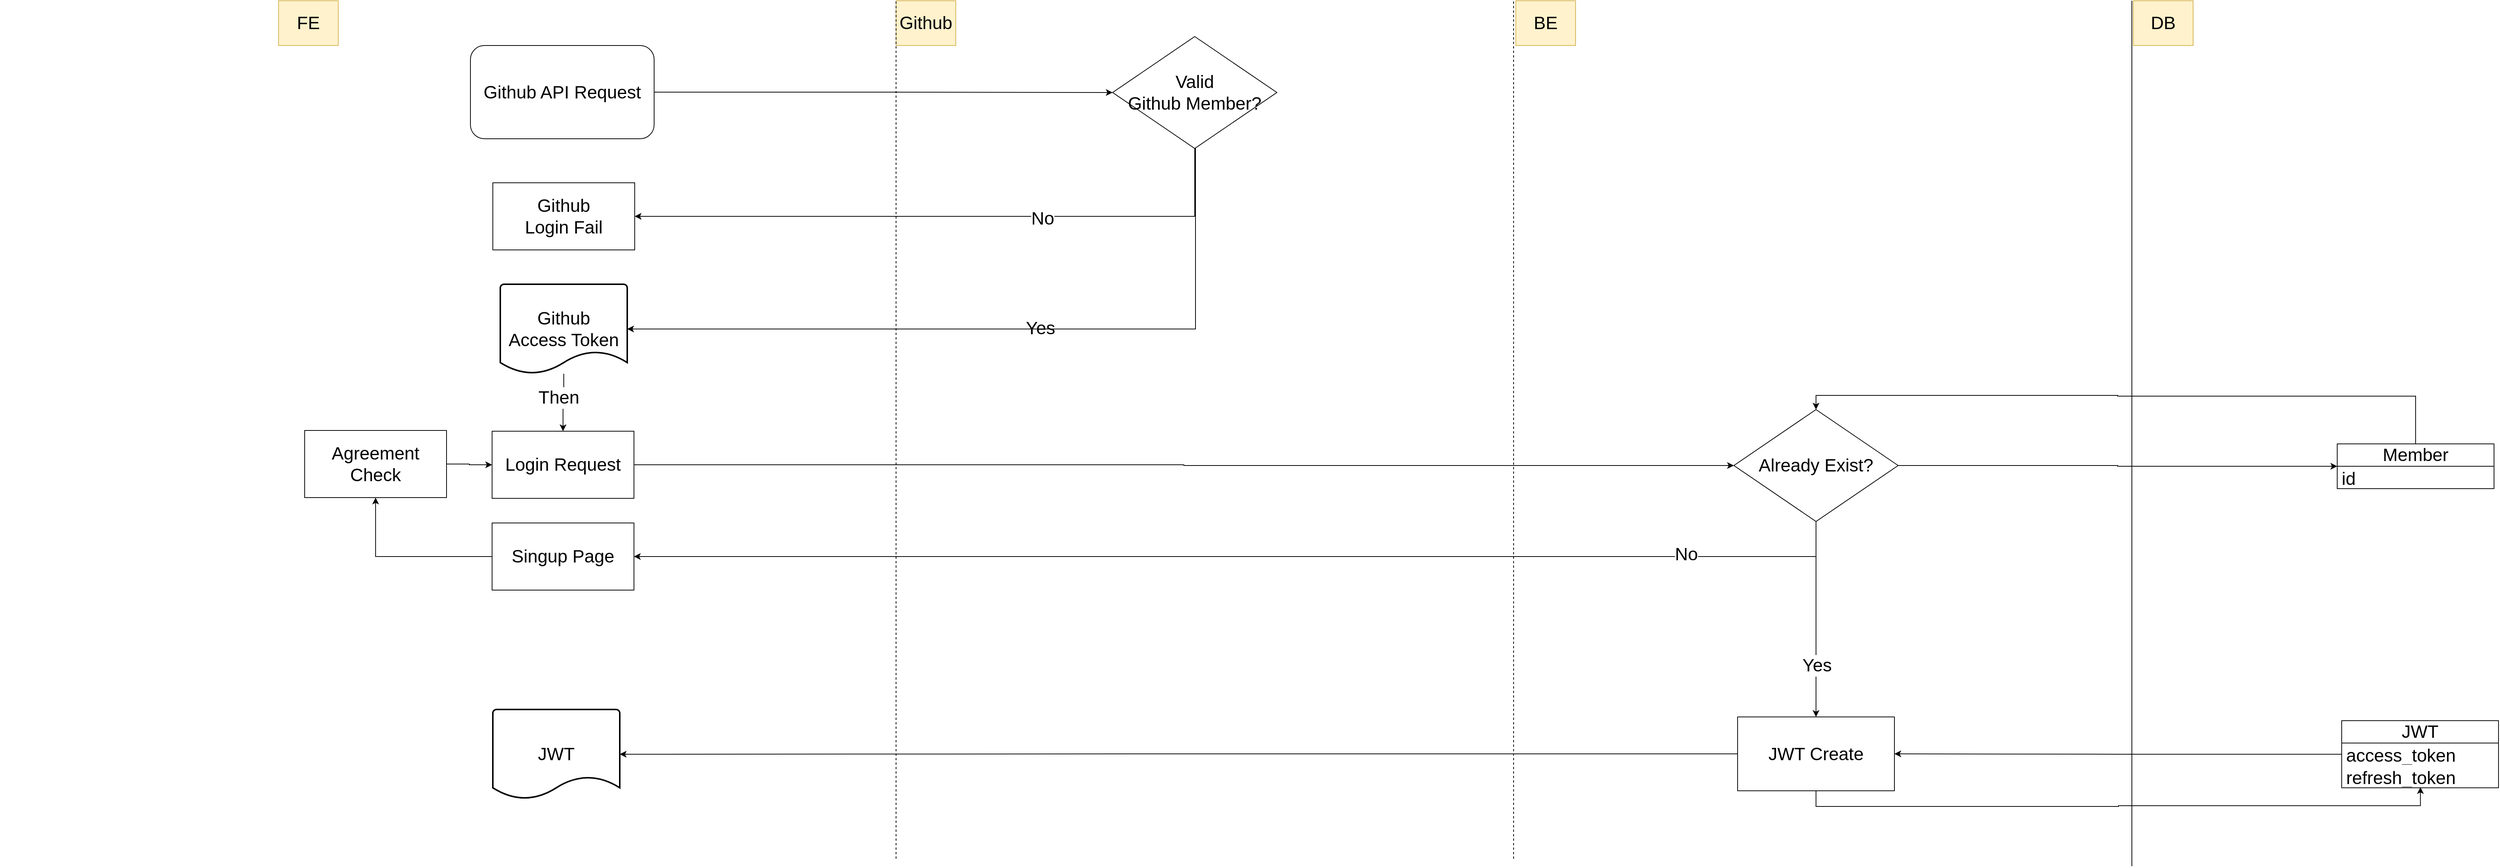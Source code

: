 <mxfile version="22.1.18" type="github" pages="2">
  <diagram name="로그인-토큰발급" id="oMTvJh4s9uJ8uuH1-UVI">
    <mxGraphModel dx="2432" dy="419" grid="1" gridSize="10" guides="0" tooltips="1" connect="1" arrows="1" fold="1" page="1" pageScale="1" pageWidth="827" pageHeight="1169" math="0" shadow="0">
      <root>
        <mxCell id="0" />
        <mxCell id="1" parent="0" />
        <mxCell id="nz82AR-Ov8s2bVuygeAf-11" value="&lt;font style=&quot;font-size: 24px;&quot;&gt;Github &lt;br&gt;Login Fail&lt;/font&gt;" style="rounded=0;whiteSpace=wrap;html=1;strokeColor=default;align=center;verticalAlign=middle;fontFamily=Helvetica;fontSize=12;fontColor=default;fillColor=default;" parent="1" vertex="1">
          <mxGeometry x="-540" y="244" width="190" height="90" as="geometry" />
        </mxCell>
        <mxCell id="qJzitQyAfh_56pQlFVJ--39" value="" style="edgeStyle=orthogonalEdgeStyle;rounded=0;orthogonalLoop=1;jettySize=auto;html=1;" edge="1" parent="1" source="Zw-oJK_PBZ7GMt8sFQZV-1" target="lEhialjVt_rpHtly2fDx-6">
          <mxGeometry relative="1" as="geometry" />
        </mxCell>
        <mxCell id="Zw-oJK_PBZ7GMt8sFQZV-1" value="&lt;font style=&quot;font-size: 24px;&quot;&gt;Github &lt;br&gt;Access Token&lt;/font&gt;" style="strokeWidth=2;html=1;shape=mxgraph.flowchart.document2;whiteSpace=wrap;size=0.25;" parent="1" vertex="1">
          <mxGeometry x="-530" y="380" width="170" height="120" as="geometry" />
        </mxCell>
        <mxCell id="qJzitQyAfh_56pQlFVJ--26" style="edgeStyle=orthogonalEdgeStyle;rounded=0;orthogonalLoop=1;jettySize=auto;html=1;entryX=1;entryY=0.5;entryDx=0;entryDy=0;" edge="1" parent="1" source="Zw-oJK_PBZ7GMt8sFQZV-38" target="lEhialjVt_rpHtly2fDx-42">
          <mxGeometry relative="1" as="geometry" />
        </mxCell>
        <object label="&lt;font style=&quot;font-size: 24px;&quot;&gt;JWT&lt;/font&gt;" id="Zw-oJK_PBZ7GMt8sFQZV-38">
          <mxCell style="swimlane;fontStyle=0;childLayout=stackLayout;horizontal=1;startSize=30;horizontalStack=0;resizeParent=1;resizeParentMax=0;resizeLast=0;collapsible=1;marginBottom=0;whiteSpace=wrap;html=1;" parent="1" vertex="1">
            <mxGeometry x="1936" y="965" width="210" height="90" as="geometry">
              <mxRectangle x="160" y="1017" width="60" height="30" as="alternateBounds" />
            </mxGeometry>
          </mxCell>
        </object>
        <mxCell id="Zw-oJK_PBZ7GMt8sFQZV-39" value="&lt;font style=&quot;font-size: 24px;&quot;&gt;access_token&lt;/font&gt;" style="text;strokeColor=none;fillColor=none;align=left;verticalAlign=middle;spacingLeft=4;spacingRight=4;overflow=hidden;points=[[0,0.5],[1,0.5]];portConstraint=eastwest;rotatable=0;whiteSpace=wrap;html=1;" parent="Zw-oJK_PBZ7GMt8sFQZV-38" vertex="1">
          <mxGeometry y="30" width="210" height="30" as="geometry" />
        </mxCell>
        <mxCell id="Zw-oJK_PBZ7GMt8sFQZV-40" value="&lt;font style=&quot;font-size: 24px;&quot;&gt;refresh_token&lt;/font&gt;" style="text;strokeColor=none;fillColor=none;align=left;verticalAlign=middle;spacingLeft=4;spacingRight=4;overflow=hidden;points=[[0,0.5],[1,0.5]];portConstraint=eastwest;rotatable=0;whiteSpace=wrap;html=1;" parent="Zw-oJK_PBZ7GMt8sFQZV-38" vertex="1">
          <mxGeometry y="60" width="210" height="30" as="geometry" />
        </mxCell>
        <mxCell id="JmVFnfvvYfjK1NHhv5S9-3" value="&lt;font style=&quot;font-size: 24px;&quot;&gt;Github&lt;/font&gt;" style="text;html=1;strokeColor=#d6b656;fillColor=#fff2cc;align=center;verticalAlign=middle;whiteSpace=wrap;rounded=0;" vertex="1" parent="1">
          <mxGeometry width="80" height="60" as="geometry" />
        </mxCell>
        <mxCell id="JmVFnfvvYfjK1NHhv5S9-4" value="&lt;font style=&quot;font-size: 24px;&quot;&gt;FE&lt;/font&gt;" style="text;html=1;strokeColor=#d6b656;fillColor=#fff2cc;align=center;verticalAlign=middle;whiteSpace=wrap;rounded=0;" vertex="1" parent="1">
          <mxGeometry x="-827" width="80" height="60" as="geometry" />
        </mxCell>
        <mxCell id="JmVFnfvvYfjK1NHhv5S9-5" value="&lt;font style=&quot;font-size: 24px;&quot;&gt;BE&lt;/font&gt;" style="text;html=1;strokeColor=#d6b656;fillColor=#fff2cc;align=center;verticalAlign=middle;whiteSpace=wrap;rounded=0;" vertex="1" parent="1">
          <mxGeometry x="830" width="80" height="60" as="geometry" />
        </mxCell>
        <mxCell id="qJzitQyAfh_56pQlFVJ--32" style="edgeStyle=orthogonalEdgeStyle;rounded=0;orthogonalLoop=1;jettySize=auto;html=1;entryX=0;entryY=0.5;entryDx=0;entryDy=0;" edge="1" parent="1" source="JmVFnfvvYfjK1NHhv5S9-6" target="lEhialjVt_rpHtly2fDx-40">
          <mxGeometry relative="1" as="geometry" />
        </mxCell>
        <mxCell id="JmVFnfvvYfjK1NHhv5S9-6" value="&lt;font style=&quot;font-size: 24px;&quot;&gt;Github API Request&lt;/font&gt;" style="rounded=1;whiteSpace=wrap;html=1;" vertex="1" parent="1">
          <mxGeometry x="-570" y="60" width="246" height="125" as="geometry" />
        </mxCell>
        <mxCell id="JmVFnfvvYfjK1NHhv5S9-8" value="&lt;font style=&quot;font-size: 24px;&quot;&gt;DB&lt;/font&gt;" style="text;html=1;strokeColor=#d6b656;fillColor=#fff2cc;align=center;verticalAlign=middle;whiteSpace=wrap;rounded=0;" vertex="1" parent="1">
          <mxGeometry x="1657" width="80" height="60" as="geometry" />
        </mxCell>
        <mxCell id="qJzitQyAfh_56pQlFVJ--44" style="edgeStyle=orthogonalEdgeStyle;rounded=0;orthogonalLoop=1;jettySize=auto;html=1;entryX=0;entryY=0.5;entryDx=0;entryDy=0;" edge="1" parent="1" source="lEhialjVt_rpHtly2fDx-6" target="lEhialjVt_rpHtly2fDx-41">
          <mxGeometry relative="1" as="geometry" />
        </mxCell>
        <mxCell id="lEhialjVt_rpHtly2fDx-6" value="&lt;font style=&quot;font-size: 24px;&quot;&gt;Login Request&lt;/font&gt;" style="rounded=0;whiteSpace=wrap;html=1;strokeColor=default;align=center;verticalAlign=middle;fontFamily=Helvetica;fontSize=12;fontColor=default;fillColor=default;" vertex="1" parent="1">
          <mxGeometry x="-541" y="577" width="190" height="90" as="geometry" />
        </mxCell>
        <mxCell id="qJzitQyAfh_56pQlFVJ--15" style="edgeStyle=orthogonalEdgeStyle;rounded=0;orthogonalLoop=1;jettySize=auto;html=1;entryX=0.5;entryY=1;entryDx=0;entryDy=0;" edge="1" parent="1" source="lEhialjVt_rpHtly2fDx-16" target="lEhialjVt_rpHtly2fDx-22">
          <mxGeometry relative="1" as="geometry" />
        </mxCell>
        <mxCell id="qJzitQyAfh_56pQlFVJ--38" value="" style="edgeStyle=orthogonalEdgeStyle;rounded=0;orthogonalLoop=1;jettySize=auto;html=1;" edge="1" parent="1" source="lEhialjVt_rpHtly2fDx-22" target="lEhialjVt_rpHtly2fDx-6">
          <mxGeometry relative="1" as="geometry" />
        </mxCell>
        <mxCell id="lEhialjVt_rpHtly2fDx-22" value="&lt;font style=&quot;font-size: 24px;&quot;&gt;Agreement Check&lt;/font&gt;" style="rounded=0;whiteSpace=wrap;html=1;strokeColor=default;align=center;verticalAlign=middle;fontFamily=Helvetica;fontSize=12;fontColor=default;fillColor=default;" vertex="1" parent="1">
          <mxGeometry x="-792" y="576" width="190" height="90" as="geometry" />
        </mxCell>
        <mxCell id="lEhialjVt_rpHtly2fDx-37" value="&lt;span style=&quot;font-size: 24px;&quot;&gt;JWT&lt;/span&gt;" style="strokeWidth=2;html=1;shape=mxgraph.flowchart.document2;whiteSpace=wrap;size=0.25;" vertex="1" parent="1">
          <mxGeometry x="-540" y="950" width="170" height="120" as="geometry" />
        </mxCell>
        <mxCell id="qJzitQyAfh_56pQlFVJ--35" style="edgeStyle=orthogonalEdgeStyle;rounded=0;orthogonalLoop=1;jettySize=auto;html=1;entryX=1;entryY=0.5;entryDx=0;entryDy=0;" edge="1" parent="1" source="lEhialjVt_rpHtly2fDx-40" target="nz82AR-Ov8s2bVuygeAf-11">
          <mxGeometry relative="1" as="geometry">
            <Array as="points">
              <mxPoint x="400" y="289" />
            </Array>
          </mxGeometry>
        </mxCell>
        <mxCell id="lEhialjVt_rpHtly2fDx-40" value="&lt;font style=&quot;font-size: 24px;&quot;&gt;Valid &lt;br&gt;Github Member?&lt;/font&gt;" style="rhombus;whiteSpace=wrap;html=1;" vertex="1" parent="1">
          <mxGeometry x="290" y="48" width="220" height="150" as="geometry" />
        </mxCell>
        <mxCell id="qJzitQyAfh_56pQlFVJ--18" style="edgeStyle=orthogonalEdgeStyle;rounded=0;orthogonalLoop=1;jettySize=auto;html=1;entryX=0.5;entryY=0;entryDx=0;entryDy=0;" edge="1" parent="1" source="lEhialjVt_rpHtly2fDx-41" target="lEhialjVt_rpHtly2fDx-42">
          <mxGeometry relative="1" as="geometry" />
        </mxCell>
        <mxCell id="qJzitQyAfh_56pQlFVJ--46" style="edgeStyle=orthogonalEdgeStyle;rounded=0;orthogonalLoop=1;jettySize=auto;html=1;entryX=0;entryY=0.5;entryDx=0;entryDy=0;" edge="1" parent="1" source="lEhialjVt_rpHtly2fDx-41" target="qJzitQyAfh_56pQlFVJ--21">
          <mxGeometry relative="1" as="geometry" />
        </mxCell>
        <mxCell id="qJzitQyAfh_56pQlFVJ--48" style="edgeStyle=orthogonalEdgeStyle;rounded=0;orthogonalLoop=1;jettySize=auto;html=1;entryX=1;entryY=0.5;entryDx=0;entryDy=0;" edge="1" parent="1" source="lEhialjVt_rpHtly2fDx-41" target="lEhialjVt_rpHtly2fDx-16">
          <mxGeometry relative="1" as="geometry">
            <Array as="points">
              <mxPoint x="1232" y="745" />
            </Array>
          </mxGeometry>
        </mxCell>
        <mxCell id="lEhialjVt_rpHtly2fDx-41" value="&lt;span style=&quot;font-size: 24px;&quot;&gt;Already Exist?&lt;/span&gt;" style="rhombus;whiteSpace=wrap;html=1;" vertex="1" parent="1">
          <mxGeometry x="1122" y="548" width="220" height="150" as="geometry" />
        </mxCell>
        <mxCell id="lEhialjVt_rpHtly2fDx-42" value="&lt;span style=&quot;font-size: 24px;&quot;&gt;JWT Create&lt;/span&gt;" style="rounded=0;whiteSpace=wrap;html=1;strokeColor=default;align=center;verticalAlign=middle;fontFamily=Helvetica;fontSize=12;fontColor=default;fillColor=default;" vertex="1" parent="1">
          <mxGeometry x="1127" y="960" width="210" height="99" as="geometry" />
        </mxCell>
        <mxCell id="qJzitQyAfh_56pQlFVJ--4" value="No" style="edgeLabel;html=1;align=center;verticalAlign=middle;resizable=0;points=[];fontSize=24;" vertex="1" connectable="0" parent="1">
          <mxGeometry x="208.004" y="290" as="geometry">
            <mxPoint x="-12" y="2" as="offset" />
          </mxGeometry>
        </mxCell>
        <mxCell id="qJzitQyAfh_56pQlFVJ--8" value="Yes" style="edgeLabel;html=1;align=center;verticalAlign=middle;resizable=0;points=[];fontSize=24;" vertex="1" connectable="0" parent="1">
          <mxGeometry x="-199.996" y="160" as="geometry">
            <mxPoint x="393" y="279" as="offset" />
          </mxGeometry>
        </mxCell>
        <mxCell id="qJzitQyAfh_56pQlFVJ--10" style="edgeStyle=orthogonalEdgeStyle;rounded=0;orthogonalLoop=1;jettySize=auto;html=1;entryX=1;entryY=0.5;entryDx=0;entryDy=0;entryPerimeter=0;" edge="1" parent="1" source="lEhialjVt_rpHtly2fDx-40" target="Zw-oJK_PBZ7GMt8sFQZV-1">
          <mxGeometry relative="1" as="geometry">
            <Array as="points">
              <mxPoint x="401" y="440" />
            </Array>
          </mxGeometry>
        </mxCell>
        <mxCell id="qJzitQyAfh_56pQlFVJ--17" value="Then" style="edgeLabel;html=1;align=center;verticalAlign=middle;resizable=0;points=[];fontSize=24;" vertex="1" connectable="0" parent="1">
          <mxGeometry x="-1199.996" y="600" as="geometry">
            <mxPoint x="748" y="-68" as="offset" />
          </mxGeometry>
        </mxCell>
        <mxCell id="qJzitQyAfh_56pQlFVJ--19" value="Yes" style="edgeLabel;html=1;align=center;verticalAlign=middle;resizable=0;points=[];fontSize=24;" vertex="1" connectable="0" parent="1">
          <mxGeometry x="840.004" y="612" as="geometry">
            <mxPoint x="393" y="279" as="offset" />
          </mxGeometry>
        </mxCell>
        <mxCell id="qJzitQyAfh_56pQlFVJ--20" style="edgeStyle=orthogonalEdgeStyle;rounded=0;orthogonalLoop=1;jettySize=auto;html=1;entryX=1;entryY=0.5;entryDx=0;entryDy=0;entryPerimeter=0;" edge="1" parent="1" source="lEhialjVt_rpHtly2fDx-42" target="lEhialjVt_rpHtly2fDx-37">
          <mxGeometry relative="1" as="geometry" />
        </mxCell>
        <mxCell id="qJzitQyAfh_56pQlFVJ--47" style="edgeStyle=orthogonalEdgeStyle;rounded=0;orthogonalLoop=1;jettySize=auto;html=1;entryX=0.5;entryY=0;entryDx=0;entryDy=0;" edge="1" parent="1" source="qJzitQyAfh_56pQlFVJ--21" target="lEhialjVt_rpHtly2fDx-41">
          <mxGeometry relative="1" as="geometry">
            <Array as="points">
              <mxPoint x="2035" y="530" />
              <mxPoint x="1636" y="530" />
              <mxPoint x="1232" y="529" />
            </Array>
          </mxGeometry>
        </mxCell>
        <object label="&lt;font style=&quot;font-size: 24px;&quot;&gt;Member&lt;/font&gt;" id="qJzitQyAfh_56pQlFVJ--21">
          <mxCell style="swimlane;fontStyle=0;childLayout=stackLayout;horizontal=1;startSize=30;horizontalStack=0;resizeParent=1;resizeParentMax=0;resizeLast=0;collapsible=1;marginBottom=0;whiteSpace=wrap;html=1;" vertex="1" parent="1">
            <mxGeometry x="1930" y="594" width="210" height="60" as="geometry">
              <mxRectangle x="160" y="1017" width="60" height="30" as="alternateBounds" />
            </mxGeometry>
          </mxCell>
        </object>
        <mxCell id="qJzitQyAfh_56pQlFVJ--22" value="&lt;font style=&quot;font-size: 24px;&quot;&gt;id&lt;/font&gt;" style="text;strokeColor=none;fillColor=none;align=left;verticalAlign=middle;spacingLeft=4;spacingRight=4;overflow=hidden;points=[[0,0.5],[1,0.5]];portConstraint=eastwest;rotatable=0;whiteSpace=wrap;html=1;" vertex="1" parent="qJzitQyAfh_56pQlFVJ--21">
          <mxGeometry y="30" width="210" height="30" as="geometry" />
        </mxCell>
        <mxCell id="qJzitQyAfh_56pQlFVJ--31" value="" style="endArrow=none;html=1;rounded=0;" edge="1" parent="1">
          <mxGeometry width="50" height="50" relative="1" as="geometry">
            <mxPoint x="1655" y="1160" as="sourcePoint" />
            <mxPoint x="1655" as="targetPoint" />
          </mxGeometry>
        </mxCell>
        <mxCell id="lEhialjVt_rpHtly2fDx-16" value="&lt;font style=&quot;font-size: 24px;&quot;&gt;Singup Page&lt;/font&gt;" style="rounded=0;whiteSpace=wrap;html=1;strokeColor=default;align=center;verticalAlign=middle;fontFamily=Helvetica;fontSize=12;fontColor=default;fillColor=default;" vertex="1" parent="1">
          <mxGeometry x="-541" y="700" width="190" height="90" as="geometry" />
        </mxCell>
        <mxCell id="qJzitQyAfh_56pQlFVJ--49" value="No" style="edgeLabel;html=1;align=center;verticalAlign=middle;resizable=0;points=[];fontSize=24;" vertex="1" connectable="0" parent="1">
          <mxGeometry x="1070.004" y="740" as="geometry">
            <mxPoint x="-12" y="2" as="offset" />
          </mxGeometry>
        </mxCell>
        <mxCell id="qJzitQyAfh_56pQlFVJ--51" style="edgeStyle=orthogonalEdgeStyle;rounded=0;orthogonalLoop=1;jettySize=auto;html=1;entryX=0.502;entryY=0.971;entryDx=0;entryDy=0;entryPerimeter=0;" edge="1" parent="1" source="lEhialjVt_rpHtly2fDx-42" target="Zw-oJK_PBZ7GMt8sFQZV-40">
          <mxGeometry relative="1" as="geometry">
            <Array as="points">
              <mxPoint x="1232" y="1080" />
              <mxPoint x="1637" y="1080" />
              <mxPoint x="2041" y="1079" />
            </Array>
          </mxGeometry>
        </mxCell>
        <mxCell id="qJzitQyAfh_56pQlFVJ--52" value="" style="endArrow=none;dashed=1;html=1;rounded=0;" edge="1" parent="1">
          <mxGeometry width="50" height="50" relative="1" as="geometry">
            <mxPoint y="1150" as="sourcePoint" />
            <mxPoint as="targetPoint" />
          </mxGeometry>
        </mxCell>
        <mxCell id="qJzitQyAfh_56pQlFVJ--53" value="" style="endArrow=none;dashed=1;html=1;rounded=0;" edge="1" parent="1">
          <mxGeometry width="50" height="50" relative="1" as="geometry">
            <mxPoint x="827" y="1150" as="sourcePoint" />
            <mxPoint x="827" as="targetPoint" />
          </mxGeometry>
        </mxCell>
      </root>
    </mxGraphModel>
  </diagram>
  <diagram id="Yhh-irI7pM7k6TjS8a3b" name="공부-피드">
    <mxGraphModel grid="1" page="1" gridSize="10" guides="1" tooltips="1" connect="1" arrows="1" fold="1" pageScale="1" pageWidth="827" pageHeight="1169" math="0" shadow="0">
      <root>
        <mxCell id="0" />
        <mxCell id="1" parent="0" />
        <mxCell id="00pomBXMcCXH715_GB82-51" style="edgeStyle=orthogonalEdgeStyle;rounded=0;orthogonalLoop=1;jettySize=auto;html=1;exitX=1;exitY=0.5;exitDx=0;exitDy=0;entryX=0;entryY=0.5;entryDx=0;entryDy=0;" parent="1" source="jR08fOmBXkQlGnx-32cn-45" target="00pomBXMcCXH715_GB82-57" edge="1">
          <mxGeometry relative="1" as="geometry">
            <mxPoint x="180" y="440" as="targetPoint" />
            <mxPoint x="-480" y="320.0" as="sourcePoint" />
          </mxGeometry>
        </mxCell>
        <mxCell id="jR08fOmBXkQlGnx-32cn-7" style="edgeStyle=orthogonalEdgeStyle;rounded=0;orthogonalLoop=1;jettySize=auto;html=1;exitX=0.5;exitY=0;exitDx=0;exitDy=0;entryX=1;entryY=0.5;entryDx=0;entryDy=0;" edge="1" parent="1" source="00pomBXMcCXH715_GB82-56" target="jR08fOmBXkQlGnx-32cn-4">
          <mxGeometry relative="1" as="geometry" />
        </mxCell>
        <mxCell id="jR08fOmBXkQlGnx-32cn-14" value="NO" style="edgeLabel;html=1;align=center;verticalAlign=middle;resizable=0;points=[];" connectable="0" vertex="1" parent="jR08fOmBXkQlGnx-32cn-7">
          <mxGeometry x="0.289" relative="1" as="geometry">
            <mxPoint as="offset" />
          </mxGeometry>
        </mxCell>
        <mxCell id="jR08fOmBXkQlGnx-32cn-16" style="edgeStyle=orthogonalEdgeStyle;rounded=0;orthogonalLoop=1;jettySize=auto;html=1;exitX=0.5;exitY=1;exitDx=0;exitDy=0;entryX=0.5;entryY=0;entryDx=0;entryDy=0;" edge="1" parent="1" source="00pomBXMcCXH715_GB82-56" target="jR08fOmBXkQlGnx-32cn-9">
          <mxGeometry relative="1" as="geometry" />
        </mxCell>
        <mxCell id="jR08fOmBXkQlGnx-32cn-17" value="YES" style="edgeLabel;html=1;align=center;verticalAlign=middle;resizable=0;points=[];" connectable="0" vertex="1" parent="jR08fOmBXkQlGnx-32cn-16">
          <mxGeometry x="-0.453" y="-1" relative="1" as="geometry">
            <mxPoint as="offset" />
          </mxGeometry>
        </mxCell>
        <mxCell id="jR08fOmBXkQlGnx-32cn-70" style="edgeStyle=orthogonalEdgeStyle;rounded=0;orthogonalLoop=1;jettySize=auto;html=1;exitX=1;exitY=0.5;exitDx=0;exitDy=0;entryX=0;entryY=0.5;entryDx=0;entryDy=0;" edge="1" parent="1" source="00pomBXMcCXH715_GB82-56" target="jR08fOmBXkQlGnx-32cn-67">
          <mxGeometry relative="1" as="geometry" />
        </mxCell>
        <mxCell id="00pomBXMcCXH715_GB82-56" value="&lt;font style=&quot;font-size: 14px;&quot;&gt;Authentication?&lt;/font&gt;" style="rhombus;whiteSpace=wrap;html=1;" parent="1" vertex="1">
          <mxGeometry x="80" y="280" width="120" height="80" as="geometry" />
        </mxCell>
        <mxCell id="jR08fOmBXkQlGnx-32cn-13" style="edgeStyle=orthogonalEdgeStyle;rounded=0;orthogonalLoop=1;jettySize=auto;html=1;exitX=1;exitY=0.5;exitDx=0;exitDy=0;entryX=0;entryY=0.5;entryDx=0;entryDy=0;" edge="1" parent="1" source="00pomBXMcCXH715_GB82-57" target="jR08fOmBXkQlGnx-32cn-11">
          <mxGeometry relative="1" as="geometry" />
        </mxCell>
        <mxCell id="00pomBXMcCXH715_GB82-57" value="&lt;font style=&quot;font-size: 14px;&quot;&gt;FeedPage&lt;/font&gt;" style="rounded=0;whiteSpace=wrap;html=1;" parent="1" vertex="1">
          <mxGeometry x="-400" y="280" width="120" height="80" as="geometry" />
        </mxCell>
        <mxCell id="_TTQMRiY_gURRBEWGVkM-1" value="&lt;font style=&quot;font-size: 24px;&quot;&gt;Backend&lt;/font&gt;" style="rounded=0;whiteSpace=wrap;html=1;" vertex="1" parent="1">
          <mxGeometry width="120" height="80" as="geometry" />
        </mxCell>
        <mxCell id="_TTQMRiY_gURRBEWGVkM-5" value="&lt;font style=&quot;font-size: 24px;&quot;&gt;MySQL&lt;/font&gt;" style="shape=cylinder3;whiteSpace=wrap;html=1;boundedLbl=1;backgroundOutline=1;size=15;" vertex="1" parent="1">
          <mxGeometry x="1241" y="680" width="120" height="120" as="geometry" />
        </mxCell>
        <mxCell id="_TTQMRiY_gURRBEWGVkM-11" value="" style="endArrow=none;html=1;rounded=0;entryX=0;entryY=0;entryDx=0;entryDy=0;" edge="1" parent="1" target="_TTQMRiY_gURRBEWGVkM-1">
          <mxGeometry width="50" height="50" relative="1" as="geometry">
            <mxPoint y="1160" as="sourcePoint" />
            <mxPoint x="-320" y="400" as="targetPoint" />
          </mxGeometry>
        </mxCell>
        <mxCell id="_TTQMRiY_gURRBEWGVkM-12" value="" style="endArrow=none;html=1;rounded=0;entryX=0;entryY=0.25;entryDx=0;entryDy=0;" edge="1" parent="1">
          <mxGeometry width="50" height="50" relative="1" as="geometry">
            <mxPoint x="827" y="1160" as="sourcePoint" />
            <mxPoint x="827.0" y="20" as="targetPoint" />
          </mxGeometry>
        </mxCell>
        <mxCell id="jR08fOmBXkQlGnx-32cn-2" value="&lt;font style=&quot;font-size: 24px;&quot;&gt;Frontend&lt;/font&gt;" style="rounded=0;whiteSpace=wrap;html=1;" vertex="1" parent="1">
          <mxGeometry x="-827" width="120" height="80" as="geometry" />
        </mxCell>
        <mxCell id="jR08fOmBXkQlGnx-32cn-3" value="&lt;font style=&quot;font-size: 24px;&quot;&gt;Database&lt;/font&gt;" style="rounded=0;whiteSpace=wrap;html=1;" vertex="1" parent="1">
          <mxGeometry x="827" width="120" height="80" as="geometry" />
        </mxCell>
        <mxCell id="jR08fOmBXkQlGnx-32cn-4" value="&lt;font style=&quot;font-size: 14px;&quot;&gt;LoginPage&lt;/font&gt;" style="rounded=0;whiteSpace=wrap;html=1;" vertex="1" parent="1">
          <mxGeometry x="-200" y="120" width="120" height="80" as="geometry" />
        </mxCell>
        <mxCell id="jR08fOmBXkQlGnx-32cn-19" value="" style="edgeStyle=orthogonalEdgeStyle;rounded=0;orthogonalLoop=1;jettySize=auto;html=1;" edge="1" parent="1" source="jR08fOmBXkQlGnx-32cn-9" target="jR08fOmBXkQlGnx-32cn-18">
          <mxGeometry relative="1" as="geometry" />
        </mxCell>
        <mxCell id="jR08fOmBXkQlGnx-32cn-9" value="&lt;font style=&quot;font-size: 14px;&quot;&gt;StudyingPage&lt;/font&gt;" style="rounded=0;whiteSpace=wrap;html=1;" vertex="1" parent="1">
          <mxGeometry x="-400" y="480" width="120" height="80" as="geometry" />
        </mxCell>
        <mxCell id="jR08fOmBXkQlGnx-32cn-12" style="edgeStyle=orthogonalEdgeStyle;rounded=0;orthogonalLoop=1;jettySize=auto;html=1;exitX=1;exitY=0.5;exitDx=0;exitDy=0;entryX=0;entryY=0.5;entryDx=0;entryDy=0;" edge="1" parent="1" source="jR08fOmBXkQlGnx-32cn-11" target="00pomBXMcCXH715_GB82-56">
          <mxGeometry relative="1" as="geometry" />
        </mxCell>
        <mxCell id="jR08fOmBXkQlGnx-32cn-11" value="&lt;font style=&quot;font-size: 14px;&quot;&gt;Access&lt;br&gt;StudyingPage&lt;/font&gt;" style="rounded=1;whiteSpace=wrap;html=1;" vertex="1" parent="1">
          <mxGeometry x="-200" y="280" width="120" height="80" as="geometry" />
        </mxCell>
        <mxCell id="jR08fOmBXkQlGnx-32cn-21" style="edgeStyle=orthogonalEdgeStyle;rounded=0;orthogonalLoop=1;jettySize=auto;html=1;exitX=1;exitY=0.5;exitDx=0;exitDy=0;entryX=0;entryY=0.5;entryDx=0;entryDy=0;" edge="1" parent="1" source="jR08fOmBXkQlGnx-32cn-18" target="jR08fOmBXkQlGnx-32cn-20">
          <mxGeometry relative="1" as="geometry" />
        </mxCell>
        <mxCell id="jR08fOmBXkQlGnx-32cn-18" value="&lt;span style=&quot;font-size: 14px;&quot;&gt;Start&lt;br&gt;&lt;/span&gt;Studying" style="rounded=1;whiteSpace=wrap;html=1;" vertex="1" parent="1">
          <mxGeometry x="-200" y="480" width="120" height="80" as="geometry" />
        </mxCell>
        <mxCell id="jR08fOmBXkQlGnx-32cn-25" style="edgeStyle=orthogonalEdgeStyle;rounded=0;orthogonalLoop=1;jettySize=auto;html=1;exitX=0.5;exitY=1;exitDx=0;exitDy=0;entryX=0.5;entryY=0;entryDx=0;entryDy=0;" edge="1" parent="1" source="jR08fOmBXkQlGnx-32cn-20" target="jR08fOmBXkQlGnx-32cn-23">
          <mxGeometry relative="1" as="geometry" />
        </mxCell>
        <mxCell id="jR08fOmBXkQlGnx-32cn-26" value="YES" style="edgeLabel;html=1;align=center;verticalAlign=middle;resizable=0;points=[];" connectable="0" vertex="1" parent="jR08fOmBXkQlGnx-32cn-25">
          <mxGeometry x="0.073" y="-1" relative="1" as="geometry">
            <mxPoint as="offset" />
          </mxGeometry>
        </mxCell>
        <mxCell id="jR08fOmBXkQlGnx-32cn-27" style="edgeStyle=orthogonalEdgeStyle;rounded=0;orthogonalLoop=1;jettySize=auto;html=1;exitX=0.5;exitY=0;exitDx=0;exitDy=0;entryX=1;entryY=0.5;entryDx=0;entryDy=0;" edge="1" parent="1" source="jR08fOmBXkQlGnx-32cn-20" target="jR08fOmBXkQlGnx-32cn-4">
          <mxGeometry relative="1" as="geometry" />
        </mxCell>
        <mxCell id="jR08fOmBXkQlGnx-32cn-52" style="edgeStyle=orthogonalEdgeStyle;rounded=0;orthogonalLoop=1;jettySize=auto;html=1;exitX=0.5;exitY=1;exitDx=0;exitDy=0;entryX=0;entryY=0.5;entryDx=0;entryDy=0;" edge="1" parent="1" source="jR08fOmBXkQlGnx-32cn-20" target="jR08fOmBXkQlGnx-32cn-37">
          <mxGeometry relative="1" as="geometry" />
        </mxCell>
        <mxCell id="jR08fOmBXkQlGnx-32cn-69" style="edgeStyle=orthogonalEdgeStyle;rounded=0;orthogonalLoop=1;jettySize=auto;html=1;exitX=1;exitY=0.5;exitDx=0;exitDy=0;entryX=0;entryY=0.5;entryDx=0;entryDy=0;" edge="1" parent="1" source="jR08fOmBXkQlGnx-32cn-20" target="jR08fOmBXkQlGnx-32cn-67">
          <mxGeometry relative="1" as="geometry" />
        </mxCell>
        <mxCell id="jR08fOmBXkQlGnx-32cn-20" value="&lt;font style=&quot;font-size: 14px;&quot;&gt;Authentication?&lt;/font&gt;" style="rhombus;whiteSpace=wrap;html=1;" vertex="1" parent="1">
          <mxGeometry x="200" y="480" width="120" height="80" as="geometry" />
        </mxCell>
        <mxCell id="jR08fOmBXkQlGnx-32cn-47" style="edgeStyle=orthogonalEdgeStyle;rounded=0;orthogonalLoop=1;jettySize=auto;html=1;exitX=0;exitY=0.5;exitDx=0;exitDy=0;entryX=0.5;entryY=0;entryDx=0;entryDy=0;" edge="1" parent="1" source="jR08fOmBXkQlGnx-32cn-23" target="jR08fOmBXkQlGnx-32cn-46">
          <mxGeometry relative="1" as="geometry" />
        </mxCell>
        <mxCell id="jR08fOmBXkQlGnx-32cn-50" style="edgeStyle=orthogonalEdgeStyle;rounded=0;orthogonalLoop=1;jettySize=auto;html=1;exitX=0.5;exitY=1;exitDx=0;exitDy=0;entryX=0.5;entryY=0;entryDx=0;entryDy=0;" edge="1" parent="1" source="jR08fOmBXkQlGnx-32cn-23" target="jR08fOmBXkQlGnx-32cn-48">
          <mxGeometry relative="1" as="geometry" />
        </mxCell>
        <mxCell id="jR08fOmBXkQlGnx-32cn-23" value="&lt;font style=&quot;font-size: 14px;&quot;&gt;Start Timer&lt;/font&gt;" style="rounded=1;whiteSpace=wrap;html=1;" vertex="1" parent="1">
          <mxGeometry x="-200" y="680" width="120" height="80" as="geometry" />
        </mxCell>
        <mxCell id="jR08fOmBXkQlGnx-32cn-36" value="&lt;span style=&quot;font-size: 14px;&quot;&gt;TempFeed&lt;br&gt;&lt;/span&gt;" style="swimlane;fontStyle=0;childLayout=stackLayout;horizontal=1;startSize=30;horizontalStack=0;resizeParent=1;resizeParentMax=0;resizeLast=0;collapsible=1;marginBottom=0;whiteSpace=wrap;html=1;" vertex="1" parent="1">
          <mxGeometry x="880" y="640" width="120" height="120" as="geometry" />
        </mxCell>
        <mxCell id="jR08fOmBXkQlGnx-32cn-37" value="&lt;font style=&quot;font-size: 14px;&quot;&gt;TimeLog&lt;/font&gt;" style="text;strokeColor=none;fillColor=none;align=left;verticalAlign=middle;spacingLeft=4;spacingRight=4;overflow=hidden;points=[[0,0.5],[1,0.5]];portConstraint=eastwest;rotatable=0;whiteSpace=wrap;html=1;" vertex="1" parent="jR08fOmBXkQlGnx-32cn-36">
          <mxGeometry y="30" width="120" height="30" as="geometry" />
        </mxCell>
        <mxCell id="jR08fOmBXkQlGnx-32cn-38" value="&lt;font style=&quot;font-size: 14px;&quot;&gt;Item 2&lt;/font&gt;" style="text;strokeColor=none;fillColor=none;align=left;verticalAlign=middle;spacingLeft=4;spacingRight=4;overflow=hidden;points=[[0,0.5],[1,0.5]];portConstraint=eastwest;rotatable=0;whiteSpace=wrap;html=1;" vertex="1" parent="jR08fOmBXkQlGnx-32cn-36">
          <mxGeometry y="60" width="120" height="30" as="geometry" />
        </mxCell>
        <mxCell id="jR08fOmBXkQlGnx-32cn-39" value="&lt;font style=&quot;font-size: 14px;&quot;&gt;Item 3&lt;/font&gt;" style="text;strokeColor=none;fillColor=none;align=left;verticalAlign=middle;spacingLeft=4;spacingRight=4;overflow=hidden;points=[[0,0.5],[1,0.5]];portConstraint=eastwest;rotatable=0;whiteSpace=wrap;html=1;" vertex="1" parent="jR08fOmBXkQlGnx-32cn-36">
          <mxGeometry y="90" width="120" height="30" as="geometry" />
        </mxCell>
        <mxCell id="jR08fOmBXkQlGnx-32cn-40" value="&lt;span style=&quot;font-size: 14px;&quot;&gt;Feed&lt;br&gt;&lt;/span&gt;" style="swimlane;fontStyle=0;childLayout=stackLayout;horizontal=1;startSize=30;horizontalStack=0;resizeParent=1;resizeParentMax=0;resizeLast=0;collapsible=1;marginBottom=0;whiteSpace=wrap;html=1;" vertex="1" parent="1">
          <mxGeometry x="880" y="880" width="120" height="120" as="geometry" />
        </mxCell>
        <mxCell id="jR08fOmBXkQlGnx-32cn-41" value="&lt;font style=&quot;font-size: 14px;&quot;&gt;Item 1&lt;/font&gt;" style="text;strokeColor=none;fillColor=none;align=left;verticalAlign=middle;spacingLeft=4;spacingRight=4;overflow=hidden;points=[[0,0.5],[1,0.5]];portConstraint=eastwest;rotatable=0;whiteSpace=wrap;html=1;" vertex="1" parent="jR08fOmBXkQlGnx-32cn-40">
          <mxGeometry y="30" width="120" height="30" as="geometry" />
        </mxCell>
        <mxCell id="jR08fOmBXkQlGnx-32cn-42" value="&lt;font style=&quot;font-size: 14px;&quot;&gt;Item 2&lt;/font&gt;" style="text;strokeColor=none;fillColor=none;align=left;verticalAlign=middle;spacingLeft=4;spacingRight=4;overflow=hidden;points=[[0,0.5],[1,0.5]];portConstraint=eastwest;rotatable=0;whiteSpace=wrap;html=1;" vertex="1" parent="jR08fOmBXkQlGnx-32cn-40">
          <mxGeometry y="60" width="120" height="30" as="geometry" />
        </mxCell>
        <mxCell id="jR08fOmBXkQlGnx-32cn-43" value="&lt;font style=&quot;font-size: 14px;&quot;&gt;Item 3&lt;/font&gt;" style="text;strokeColor=none;fillColor=none;align=left;verticalAlign=middle;spacingLeft=4;spacingRight=4;overflow=hidden;points=[[0,0.5],[1,0.5]];portConstraint=eastwest;rotatable=0;whiteSpace=wrap;html=1;" vertex="1" parent="jR08fOmBXkQlGnx-32cn-40">
          <mxGeometry y="90" width="120" height="30" as="geometry" />
        </mxCell>
        <mxCell id="jR08fOmBXkQlGnx-32cn-45" value="Start" style="ellipse;whiteSpace=wrap;html=1;aspect=fixed;" vertex="1" parent="1">
          <mxGeometry x="-560" y="280" width="80" height="80" as="geometry" />
        </mxCell>
        <mxCell id="jR08fOmBXkQlGnx-32cn-49" style="edgeStyle=orthogonalEdgeStyle;rounded=0;orthogonalLoop=1;jettySize=auto;html=1;exitX=0.5;exitY=1;exitDx=0;exitDy=0;" edge="1" parent="1" source="jR08fOmBXkQlGnx-32cn-46" target="jR08fOmBXkQlGnx-32cn-48">
          <mxGeometry relative="1" as="geometry" />
        </mxCell>
        <mxCell id="jR08fOmBXkQlGnx-32cn-54" style="edgeStyle=orthogonalEdgeStyle;rounded=0;orthogonalLoop=1;jettySize=auto;html=1;exitX=1;exitY=0.5;exitDx=0;exitDy=0;entryX=0;entryY=0.5;entryDx=0;entryDy=0;" edge="1" parent="1" source="jR08fOmBXkQlGnx-32cn-46" target="jR08fOmBXkQlGnx-32cn-37">
          <mxGeometry relative="1" as="geometry" />
        </mxCell>
        <mxCell id="jR08fOmBXkQlGnx-32cn-46" value="&lt;font style=&quot;font-size: 14px;&quot;&gt;5 Minutes Later&lt;/font&gt;" style="rounded=1;whiteSpace=wrap;html=1;" vertex="1" parent="1">
          <mxGeometry x="-360" y="760" width="120" height="80" as="geometry" />
        </mxCell>
        <mxCell id="jR08fOmBXkQlGnx-32cn-55" style="edgeStyle=orthogonalEdgeStyle;rounded=0;orthogonalLoop=1;jettySize=auto;html=1;exitX=0;exitY=1;exitDx=0;exitDy=0;entryX=0;entryY=0;entryDx=0;entryDy=0;" edge="1" parent="1" source="jR08fOmBXkQlGnx-32cn-48" target="jR08fOmBXkQlGnx-32cn-23">
          <mxGeometry relative="1" as="geometry">
            <Array as="points">
              <mxPoint x="-200" y="940" />
              <mxPoint x="-420" y="940" />
              <mxPoint x="-420" y="660" />
              <mxPoint x="-200" y="660" />
            </Array>
          </mxGeometry>
        </mxCell>
        <mxCell id="jR08fOmBXkQlGnx-32cn-57" style="edgeStyle=orthogonalEdgeStyle;rounded=0;orthogonalLoop=1;jettySize=auto;html=1;exitX=1;exitY=0.5;exitDx=0;exitDy=0;entryX=0;entryY=0.5;entryDx=0;entryDy=0;" edge="1" parent="1" source="jR08fOmBXkQlGnx-32cn-48" target="jR08fOmBXkQlGnx-32cn-37">
          <mxGeometry relative="1" as="geometry" />
        </mxCell>
        <mxCell id="jR08fOmBXkQlGnx-32cn-58" style="edgeStyle=orthogonalEdgeStyle;rounded=0;orthogonalLoop=1;jettySize=auto;html=1;exitX=0.5;exitY=1;exitDx=0;exitDy=0;entryX=0.5;entryY=0;entryDx=0;entryDy=0;" edge="1" parent="1" source="jR08fOmBXkQlGnx-32cn-48" target="jR08fOmBXkQlGnx-32cn-56">
          <mxGeometry relative="1" as="geometry" />
        </mxCell>
        <mxCell id="jR08fOmBXkQlGnx-32cn-48" value="&lt;font style=&quot;font-size: 14px;&quot;&gt;End Timer&lt;/font&gt;" style="rounded=1;whiteSpace=wrap;html=1;" vertex="1" parent="1">
          <mxGeometry x="-200" y="840" width="120" height="80" as="geometry" />
        </mxCell>
        <mxCell id="jR08fOmBXkQlGnx-32cn-64" style="edgeStyle=orthogonalEdgeStyle;rounded=0;orthogonalLoop=1;jettySize=auto;html=1;exitX=1;exitY=0.5;exitDx=0;exitDy=0;entryX=0;entryY=0.5;entryDx=0;entryDy=0;" edge="1" parent="1" source="jR08fOmBXkQlGnx-32cn-56" target="jR08fOmBXkQlGnx-32cn-42">
          <mxGeometry relative="1" as="geometry" />
        </mxCell>
        <mxCell id="jR08fOmBXkQlGnx-32cn-56" value="&lt;span style=&quot;font-size: 14px;&quot;&gt;End&lt;br&gt;Studying&lt;br&gt;&lt;/span&gt;" style="rounded=1;whiteSpace=wrap;html=1;" vertex="1" parent="1">
          <mxGeometry x="-200" y="1040" width="120" height="80" as="geometry" />
        </mxCell>
        <mxCell id="jR08fOmBXkQlGnx-32cn-59" style="edgeStyle=orthogonalEdgeStyle;rounded=0;orthogonalLoop=1;jettySize=auto;html=1;exitX=1;exitY=0.5;exitDx=0;exitDy=0;entryX=0;entryY=0;entryDx=0;entryDy=37.5;entryPerimeter=0;" edge="1" parent="1" source="jR08fOmBXkQlGnx-32cn-36" target="_TTQMRiY_gURRBEWGVkM-5">
          <mxGeometry relative="1" as="geometry" />
        </mxCell>
        <mxCell id="jR08fOmBXkQlGnx-32cn-63" style="edgeStyle=orthogonalEdgeStyle;rounded=0;orthogonalLoop=1;jettySize=auto;html=1;exitX=1;exitY=0.5;exitDx=0;exitDy=0;entryX=0;entryY=0;entryDx=0;entryDy=82.5;entryPerimeter=0;" edge="1" parent="1" source="jR08fOmBXkQlGnx-32cn-42" target="_TTQMRiY_gURRBEWGVkM-5">
          <mxGeometry relative="1" as="geometry" />
        </mxCell>
        <mxCell id="jR08fOmBXkQlGnx-32cn-65" value="&lt;span style=&quot;font-size: 14px;&quot;&gt;Member&lt;br&gt;&lt;/span&gt;" style="swimlane;fontStyle=0;childLayout=stackLayout;horizontal=1;startSize=30;horizontalStack=0;resizeParent=1;resizeParentMax=0;resizeLast=0;collapsible=1;marginBottom=0;whiteSpace=wrap;html=1;" vertex="1" parent="1">
          <mxGeometry x="880" y="400" width="120" height="120" as="geometry" />
        </mxCell>
        <mxCell id="jR08fOmBXkQlGnx-32cn-66" value="&lt;font style=&quot;font-size: 14px;&quot;&gt;Authentication&lt;/font&gt;" style="text;strokeColor=none;fillColor=none;align=left;verticalAlign=middle;spacingLeft=4;spacingRight=4;overflow=hidden;points=[[0,0.5],[1,0.5]];portConstraint=eastwest;rotatable=0;whiteSpace=wrap;html=1;" vertex="1" parent="jR08fOmBXkQlGnx-32cn-65">
          <mxGeometry y="30" width="120" height="30" as="geometry" />
        </mxCell>
        <mxCell id="jR08fOmBXkQlGnx-32cn-67" value="&lt;font style=&quot;font-size: 14px;&quot;&gt;Item 2&lt;/font&gt;" style="text;strokeColor=none;fillColor=none;align=left;verticalAlign=middle;spacingLeft=4;spacingRight=4;overflow=hidden;points=[[0,0.5],[1,0.5]];portConstraint=eastwest;rotatable=0;whiteSpace=wrap;html=1;" vertex="1" parent="jR08fOmBXkQlGnx-32cn-65">
          <mxGeometry y="60" width="120" height="30" as="geometry" />
        </mxCell>
        <mxCell id="jR08fOmBXkQlGnx-32cn-68" value="&lt;font style=&quot;font-size: 14px;&quot;&gt;Item 3&lt;/font&gt;" style="text;strokeColor=none;fillColor=none;align=left;verticalAlign=middle;spacingLeft=4;spacingRight=4;overflow=hidden;points=[[0,0.5],[1,0.5]];portConstraint=eastwest;rotatable=0;whiteSpace=wrap;html=1;" vertex="1" parent="jR08fOmBXkQlGnx-32cn-65">
          <mxGeometry y="90" width="120" height="30" as="geometry" />
        </mxCell>
      </root>
    </mxGraphModel>
  </diagram>
</mxfile>
